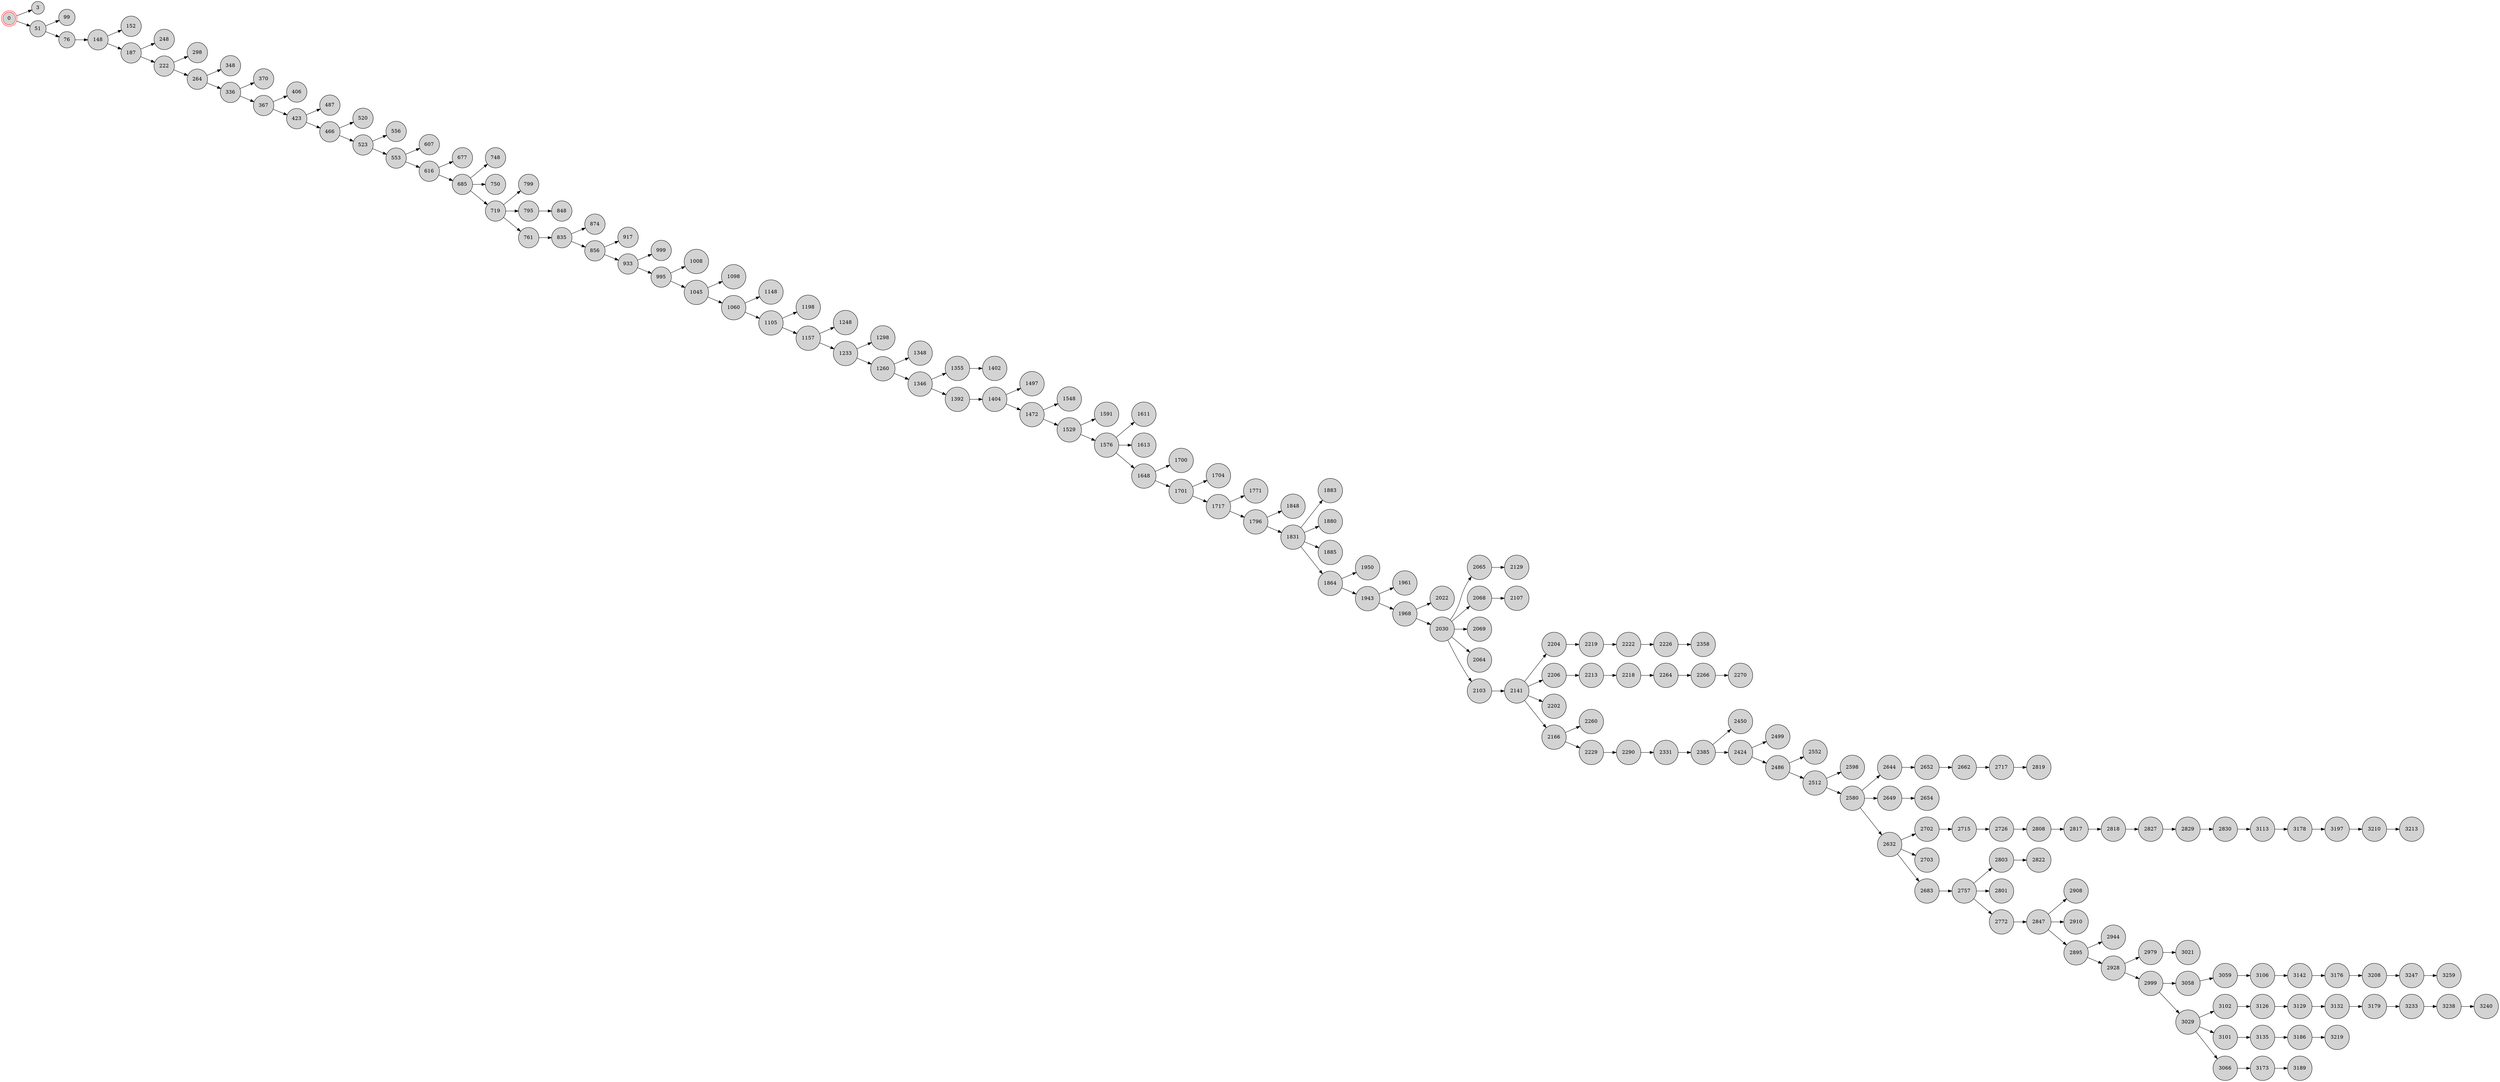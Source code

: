 digraph BlockchainTree {
    rankdir=LR;
    node [shape=circle, style=filled, fillcolor=lightgray];

    0 [shape=doublecircle, color=red];
    0 -> 3;
    0 -> 51;
    51 -> 99;
    51 -> 76;
    76 -> 148;
    148 -> 152;
    148 -> 187;
    187 -> 248;
    187 -> 222;
    222 -> 298;
    222 -> 264;
    264 -> 348;
    264 -> 336;
    336 -> 370;
    336 -> 367;
    367 -> 406;
    367 -> 423;
    423 -> 487;
    423 -> 466;
    466 -> 520;
    466 -> 523;
    523 -> 556;
    523 -> 553;
    553 -> 607;
    553 -> 616;
    616 -> 677;
    616 -> 685;
    685 -> 748;
    685 -> 750;
    685 -> 719;
    719 -> 799;
    719 -> 795;
    795 -> 848;
    719 -> 761;
    761 -> 835;
    835 -> 874;
    835 -> 856;
    856 -> 917;
    856 -> 933;
    933 -> 999;
    933 -> 995;
    995 -> 1008;
    995 -> 1045;
    1045 -> 1098;
    1045 -> 1060;
    1060 -> 1148;
    1060 -> 1105;
    1105 -> 1198;
    1105 -> 1157;
    1157 -> 1248;
    1157 -> 1233;
    1233 -> 1298;
    1233 -> 1260;
    1260 -> 1348;
    1260 -> 1346;
    1346 -> 1355;
    1355 -> 1402;
    1346 -> 1392;
    1392 -> 1404;
    1404 -> 1497;
    1404 -> 1472;
    1472 -> 1548;
    1472 -> 1529;
    1529 -> 1591;
    1529 -> 1576;
    1576 -> 1611;
    1576 -> 1613;
    1576 -> 1648;
    1648 -> 1700;
    1648 -> 1701;
    1701 -> 1704;
    1701 -> 1717;
    1717 -> 1771;
    1717 -> 1796;
    1796 -> 1848;
    1796 -> 1831;
    1831 -> 1883;
    1831 -> 1880;
    1831 -> 1885;
    1831 -> 1864;
    1864 -> 1950;
    1864 -> 1943;
    1943 -> 1961;
    1943 -> 1968;
    1968 -> 2022;
    1968 -> 2030;
    2030 -> 2065;
    2030 -> 2068;
    2030 -> 2069;
    2068 -> 2107;
    2030 -> 2064;
    2065 -> 2129;
    2030 -> 2103;
    2103 -> 2141;
    2141 -> 2204;
    2141 -> 2206;
    2141 -> 2202;
    2206 -> 2213;
    2204 -> 2219;
    2219 -> 2222;
    2222 -> 2226;
    2141 -> 2166;
    2166 -> 2260;
    2213 -> 2218;
    2218 -> 2264;
    2264 -> 2266;
    2166 -> 2229;
    2229 -> 2290;
    2226 -> 2358;
    2266 -> 2270;
    2290 -> 2331;
    2331 -> 2385;
    2385 -> 2450;
    2385 -> 2424;
    2424 -> 2499;
    2424 -> 2486;
    2486 -> 2552;
    2486 -> 2512;
    2512 -> 2598;
    2512 -> 2580;
    2580 -> 2644;
    2644 -> 2652;
    2580 -> 2649;
    2649 -> 2654;
    2652 -> 2662;
    2580 -> 2632;
    2632 -> 2702;
    2632 -> 2703;
    2662 -> 2717;
    2702 -> 2715;
    2632 -> 2683;
    2683 -> 2757;
    2715 -> 2726;
    2726 -> 2808;
    2808 -> 2817;
    2717 -> 2819;
    2757 -> 2803;
    2803 -> 2822;
    2817 -> 2818;
    2818 -> 2827;
    2827 -> 2829;
    2757 -> 2801;
    2757 -> 2772;
    2772 -> 2847;
    2847 -> 2908;
    2847 -> 2910;
    2847 -> 2895;
    2895 -> 2944;
    2895 -> 2928;
    2928 -> 2979;
    2979 -> 3021;
    2928 -> 2999;
    2999 -> 3058;
    2999 -> 3029;
    3029 -> 3102;
    3058 -> 3059;
    2829 -> 2830;
    3102 -> 3126;
    3126 -> 3129;
    3129 -> 3132;
    3029 -> 3101;
    3059 -> 3106;
    3029 -> 3066;
    3106 -> 3142;
    2830 -> 3113;
    3132 -> 3179;
    3101 -> 3135;
    3066 -> 3173;
    3113 -> 3178;
    3142 -> 3176;
    3178 -> 3197;
    3197 -> 3210;
    3135 -> 3186;
    3179 -> 3233;
    3186 -> 3219;
    3210 -> 3213;
    3233 -> 3238;
    3238 -> 3240;
    3176 -> 3208;
    3208 -> 3247;
    3173 -> 3189;
    3247 -> 3259;
}
